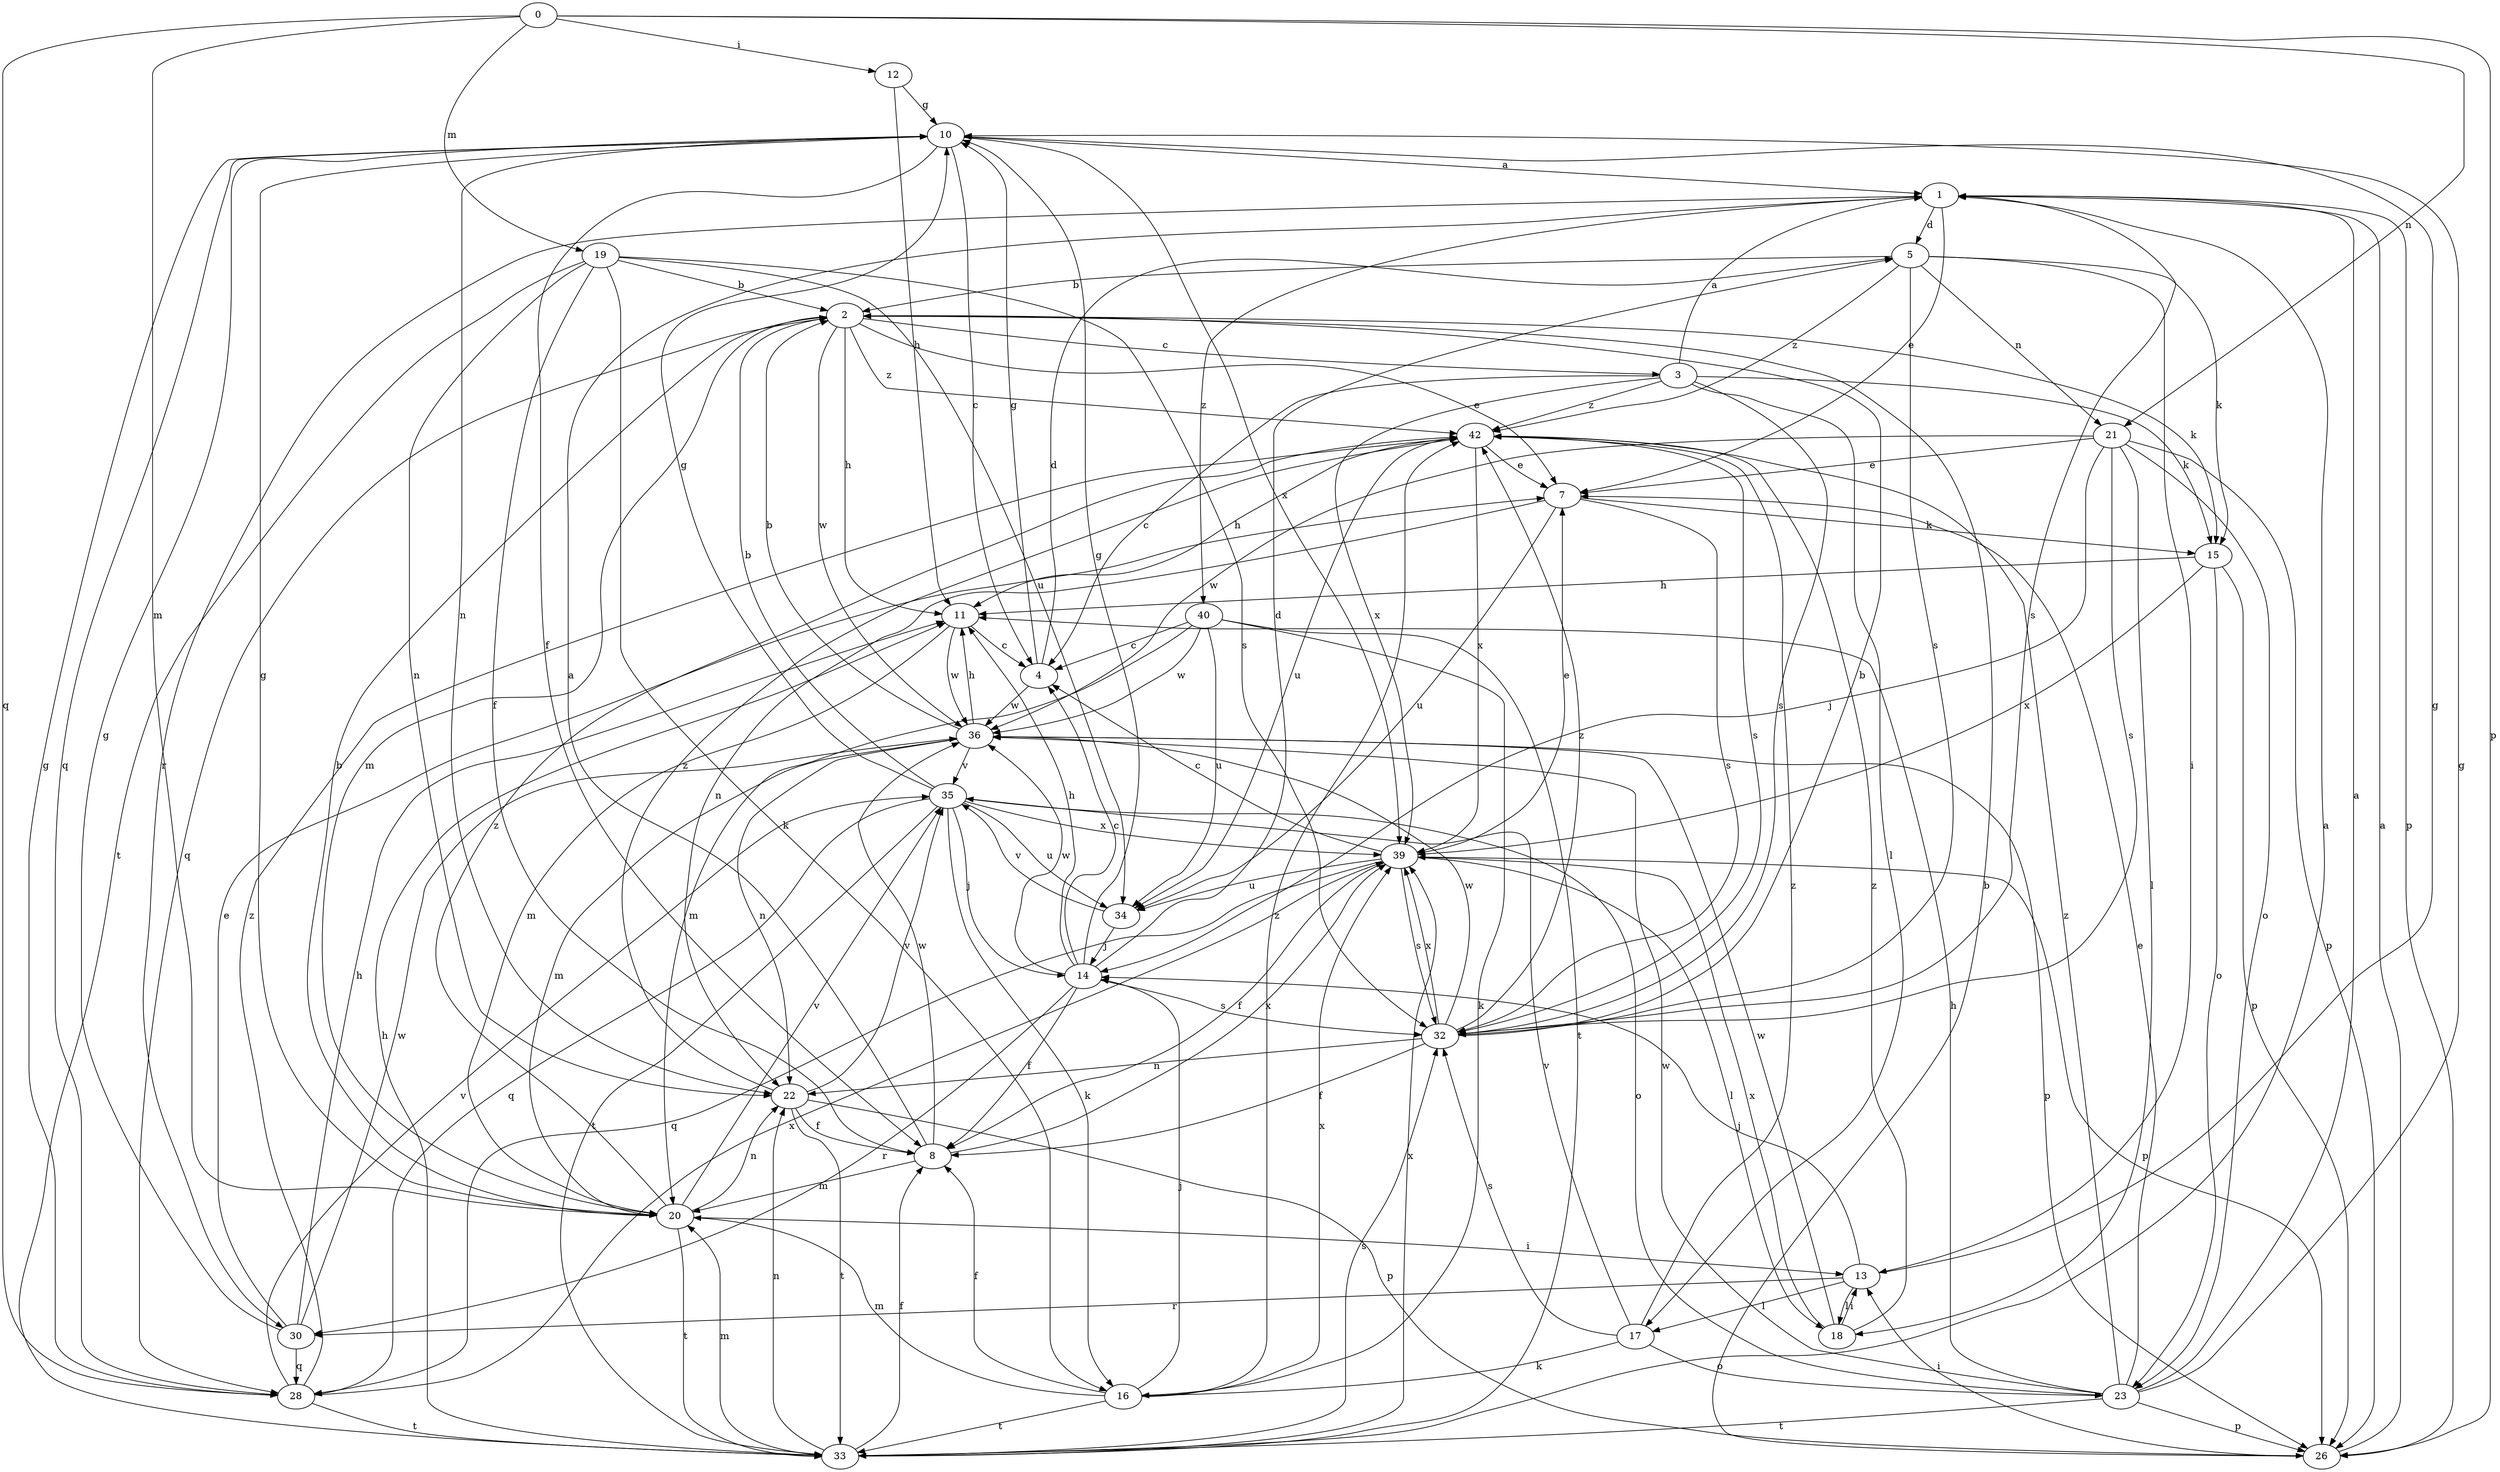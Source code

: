 strict digraph  {
0;
1;
2;
3;
4;
5;
7;
8;
10;
11;
12;
13;
14;
15;
16;
17;
18;
19;
20;
21;
22;
23;
26;
28;
30;
32;
33;
34;
35;
36;
39;
40;
42;
0 -> 12  [label=i];
0 -> 19  [label=m];
0 -> 20  [label=m];
0 -> 21  [label=n];
0 -> 26  [label=p];
0 -> 28  [label=q];
1 -> 5  [label=d];
1 -> 7  [label=e];
1 -> 26  [label=p];
1 -> 30  [label=r];
1 -> 32  [label=s];
1 -> 40  [label=z];
2 -> 3  [label=c];
2 -> 7  [label=e];
2 -> 11  [label=h];
2 -> 15  [label=k];
2 -> 20  [label=m];
2 -> 28  [label=q];
2 -> 36  [label=w];
2 -> 42  [label=z];
3 -> 1  [label=a];
3 -> 4  [label=c];
3 -> 15  [label=k];
3 -> 17  [label=l];
3 -> 32  [label=s];
3 -> 39  [label=x];
3 -> 42  [label=z];
4 -> 5  [label=d];
4 -> 10  [label=g];
4 -> 36  [label=w];
5 -> 2  [label=b];
5 -> 13  [label=i];
5 -> 15  [label=k];
5 -> 21  [label=n];
5 -> 32  [label=s];
5 -> 42  [label=z];
7 -> 15  [label=k];
7 -> 22  [label=n];
7 -> 32  [label=s];
7 -> 34  [label=u];
8 -> 1  [label=a];
8 -> 20  [label=m];
8 -> 36  [label=w];
8 -> 39  [label=x];
10 -> 1  [label=a];
10 -> 4  [label=c];
10 -> 8  [label=f];
10 -> 22  [label=n];
10 -> 28  [label=q];
10 -> 39  [label=x];
11 -> 4  [label=c];
11 -> 20  [label=m];
11 -> 36  [label=w];
12 -> 10  [label=g];
12 -> 11  [label=h];
13 -> 10  [label=g];
13 -> 14  [label=j];
13 -> 17  [label=l];
13 -> 18  [label=l];
13 -> 30  [label=r];
14 -> 4  [label=c];
14 -> 5  [label=d];
14 -> 8  [label=f];
14 -> 10  [label=g];
14 -> 11  [label=h];
14 -> 30  [label=r];
14 -> 32  [label=s];
14 -> 36  [label=w];
15 -> 11  [label=h];
15 -> 23  [label=o];
15 -> 26  [label=p];
15 -> 39  [label=x];
16 -> 8  [label=f];
16 -> 14  [label=j];
16 -> 20  [label=m];
16 -> 33  [label=t];
16 -> 39  [label=x];
16 -> 42  [label=z];
17 -> 16  [label=k];
17 -> 23  [label=o];
17 -> 32  [label=s];
17 -> 35  [label=v];
17 -> 42  [label=z];
18 -> 13  [label=i];
18 -> 36  [label=w];
18 -> 39  [label=x];
18 -> 42  [label=z];
19 -> 2  [label=b];
19 -> 8  [label=f];
19 -> 16  [label=k];
19 -> 22  [label=n];
19 -> 32  [label=s];
19 -> 33  [label=t];
19 -> 34  [label=u];
20 -> 2  [label=b];
20 -> 10  [label=g];
20 -> 13  [label=i];
20 -> 22  [label=n];
20 -> 33  [label=t];
20 -> 35  [label=v];
20 -> 42  [label=z];
21 -> 7  [label=e];
21 -> 14  [label=j];
21 -> 18  [label=l];
21 -> 23  [label=o];
21 -> 26  [label=p];
21 -> 32  [label=s];
21 -> 36  [label=w];
22 -> 8  [label=f];
22 -> 26  [label=p];
22 -> 33  [label=t];
22 -> 35  [label=v];
22 -> 42  [label=z];
23 -> 1  [label=a];
23 -> 7  [label=e];
23 -> 10  [label=g];
23 -> 11  [label=h];
23 -> 26  [label=p];
23 -> 33  [label=t];
23 -> 36  [label=w];
23 -> 42  [label=z];
26 -> 1  [label=a];
26 -> 2  [label=b];
26 -> 13  [label=i];
28 -> 10  [label=g];
28 -> 33  [label=t];
28 -> 35  [label=v];
28 -> 39  [label=x];
28 -> 42  [label=z];
30 -> 7  [label=e];
30 -> 10  [label=g];
30 -> 11  [label=h];
30 -> 28  [label=q];
30 -> 36  [label=w];
32 -> 2  [label=b];
32 -> 8  [label=f];
32 -> 22  [label=n];
32 -> 36  [label=w];
32 -> 39  [label=x];
32 -> 42  [label=z];
33 -> 1  [label=a];
33 -> 8  [label=f];
33 -> 11  [label=h];
33 -> 20  [label=m];
33 -> 22  [label=n];
33 -> 32  [label=s];
33 -> 39  [label=x];
34 -> 14  [label=j];
34 -> 35  [label=v];
35 -> 2  [label=b];
35 -> 10  [label=g];
35 -> 14  [label=j];
35 -> 16  [label=k];
35 -> 23  [label=o];
35 -> 28  [label=q];
35 -> 33  [label=t];
35 -> 34  [label=u];
35 -> 39  [label=x];
36 -> 2  [label=b];
36 -> 11  [label=h];
36 -> 20  [label=m];
36 -> 22  [label=n];
36 -> 26  [label=p];
36 -> 35  [label=v];
39 -> 4  [label=c];
39 -> 7  [label=e];
39 -> 8  [label=f];
39 -> 18  [label=l];
39 -> 26  [label=p];
39 -> 28  [label=q];
39 -> 32  [label=s];
39 -> 34  [label=u];
40 -> 4  [label=c];
40 -> 16  [label=k];
40 -> 20  [label=m];
40 -> 33  [label=t];
40 -> 34  [label=u];
40 -> 36  [label=w];
42 -> 7  [label=e];
42 -> 11  [label=h];
42 -> 32  [label=s];
42 -> 34  [label=u];
42 -> 39  [label=x];
}
